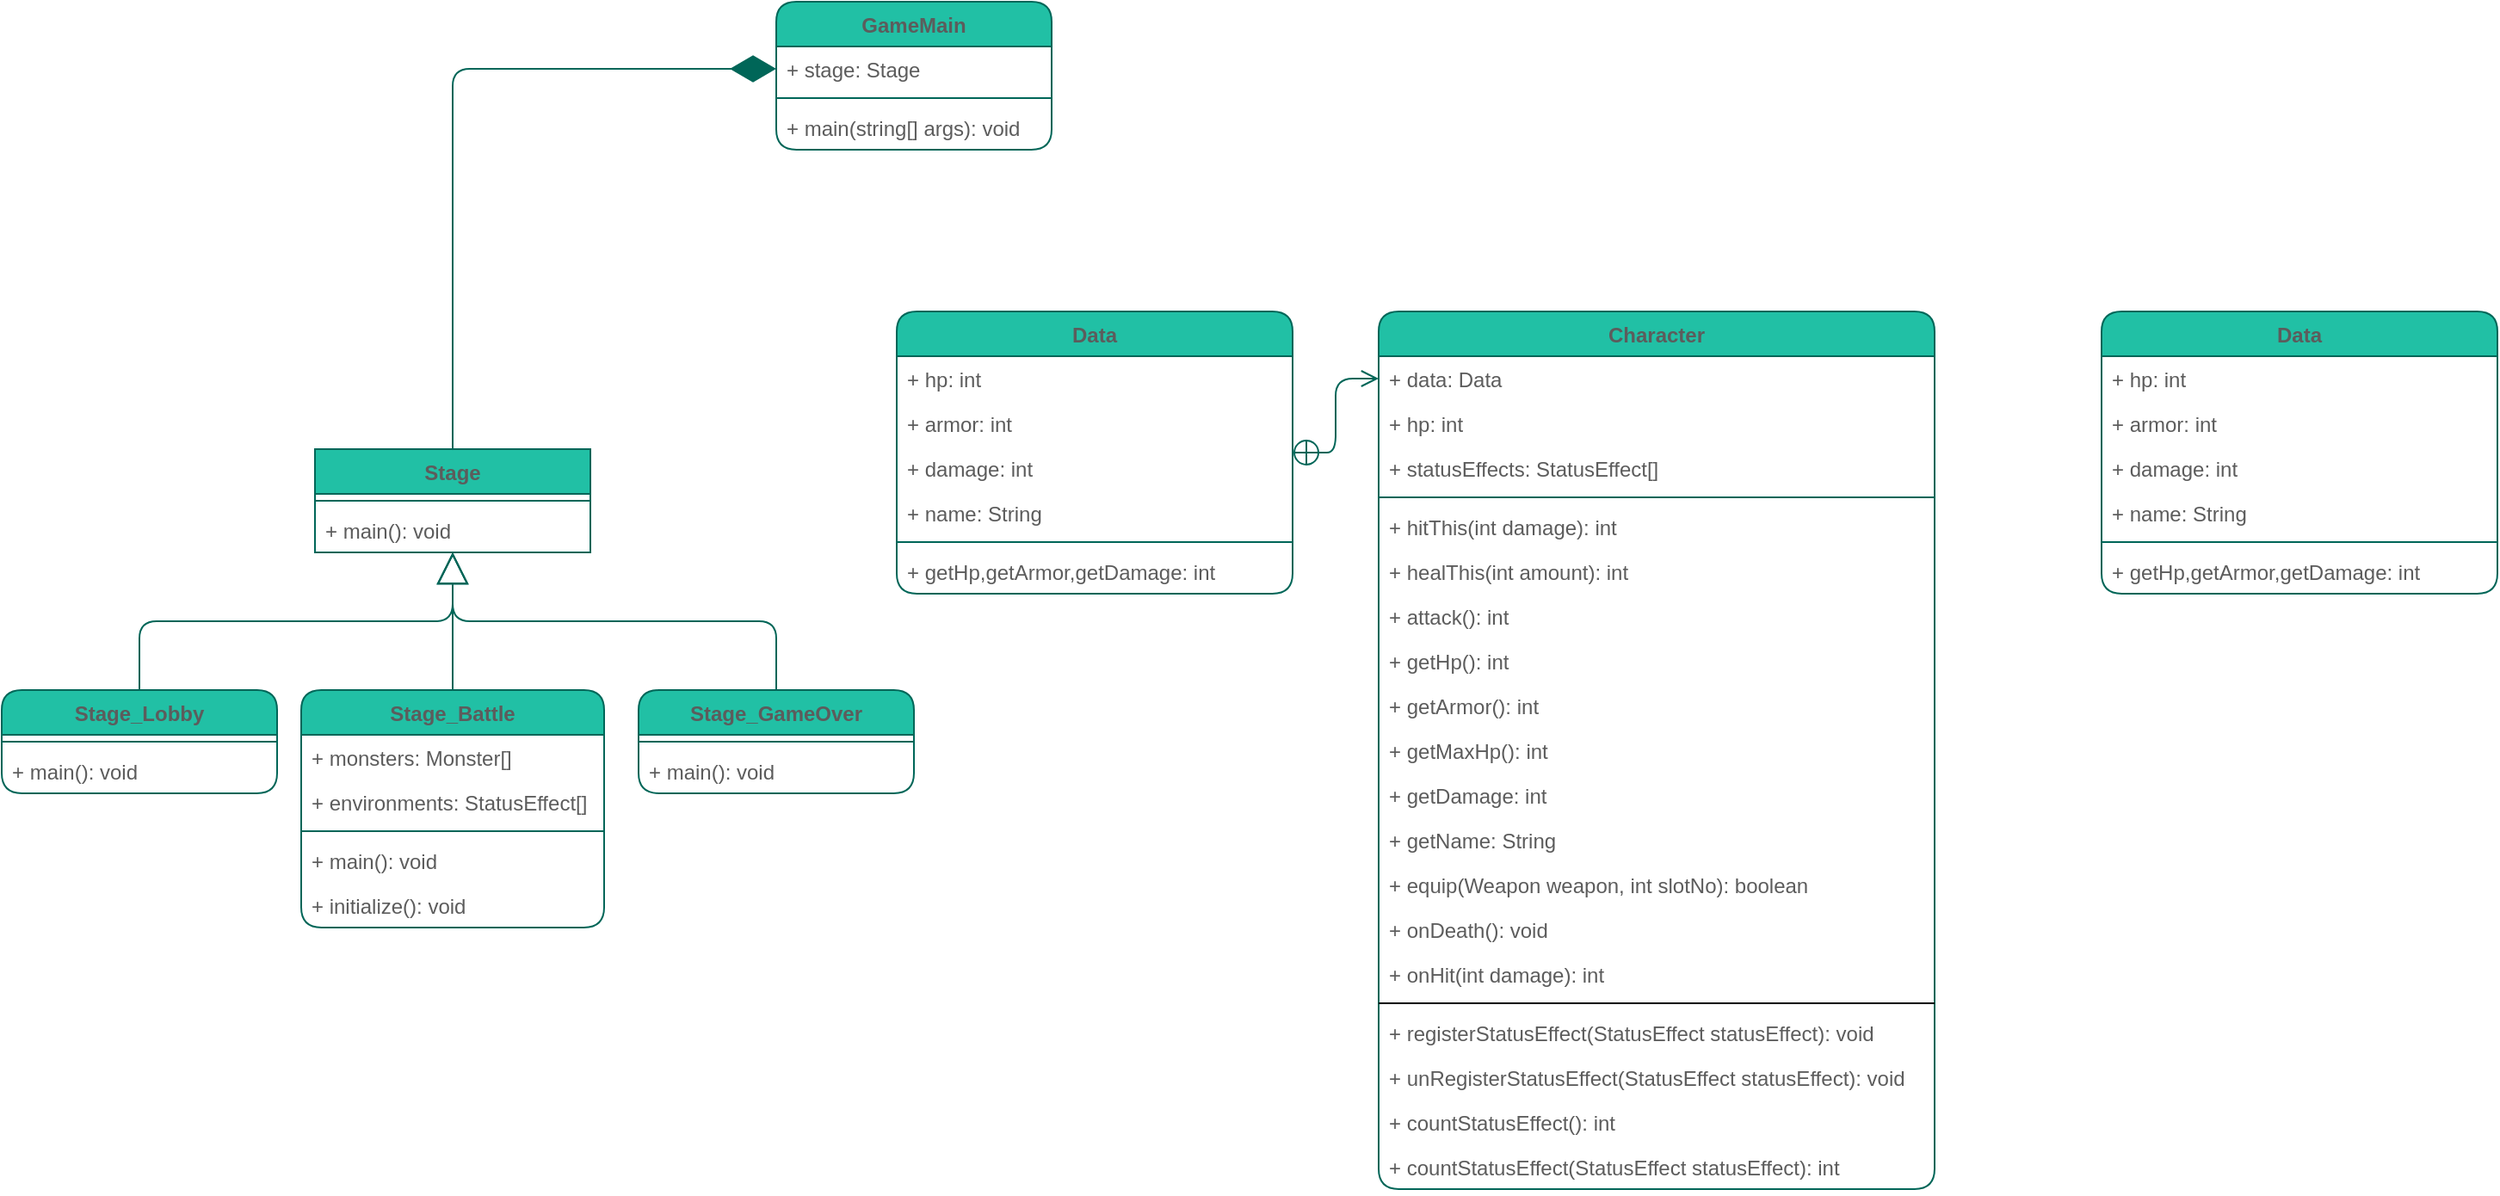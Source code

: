 <mxfile version="14.1.1" type="github">
  <diagram id="BWxFpB5nZAlgvFdPM-t_" name="Page-1">
    <mxGraphModel dx="2302" dy="888" grid="1" gridSize="10" guides="1" tooltips="1" connect="1" arrows="1" fold="1" page="1" pageScale="1" pageWidth="827" pageHeight="1169" math="0" shadow="0">
      <root>
        <mxCell id="0" />
        <mxCell id="1" parent="0" />
        <mxCell id="mh8AI9bPNSoJdGmhaGVJ-1" value="GameMain" style="swimlane;fontStyle=1;align=center;verticalAlign=top;childLayout=stackLayout;horizontal=1;startSize=26;horizontalStack=0;resizeParent=1;resizeParentMax=0;resizeLast=0;collapsible=1;marginBottom=0;fillColor=#21C0A5;strokeColor=#006658;fontColor=#5C5C5C;rounded=1;" vertex="1" parent="1">
          <mxGeometry x="430" y="10" width="160" height="86" as="geometry" />
        </mxCell>
        <mxCell id="mh8AI9bPNSoJdGmhaGVJ-2" value="+ stage: Stage" style="text;strokeColor=none;fillColor=none;align=left;verticalAlign=top;spacingLeft=4;spacingRight=4;overflow=hidden;rotatable=0;points=[[0,0.5],[1,0.5]];portConstraint=eastwest;fontColor=#5C5C5C;rounded=1;" vertex="1" parent="mh8AI9bPNSoJdGmhaGVJ-1">
          <mxGeometry y="26" width="160" height="26" as="geometry" />
        </mxCell>
        <mxCell id="mh8AI9bPNSoJdGmhaGVJ-3" value="" style="line;strokeWidth=1;fillColor=none;align=left;verticalAlign=middle;spacingTop=-1;spacingLeft=3;spacingRight=3;rotatable=0;labelPosition=right;points=[];portConstraint=eastwest;strokeColor=#006658;fontColor=#5C5C5C;rounded=1;" vertex="1" parent="mh8AI9bPNSoJdGmhaGVJ-1">
          <mxGeometry y="52" width="160" height="8" as="geometry" />
        </mxCell>
        <mxCell id="mh8AI9bPNSoJdGmhaGVJ-4" value="+ main(string[] args): void" style="text;strokeColor=none;fillColor=none;align=left;verticalAlign=top;spacingLeft=4;spacingRight=4;overflow=hidden;rotatable=0;points=[[0,0.5],[1,0.5]];portConstraint=eastwest;fontColor=#5C5C5C;rounded=1;" vertex="1" parent="mh8AI9bPNSoJdGmhaGVJ-1">
          <mxGeometry y="60" width="160" height="26" as="geometry" />
        </mxCell>
        <mxCell id="mh8AI9bPNSoJdGmhaGVJ-5" value="Stage_Lobby" style="swimlane;fontStyle=1;align=center;verticalAlign=top;childLayout=stackLayout;horizontal=1;startSize=26;horizontalStack=0;resizeParent=1;resizeParentMax=0;resizeLast=0;collapsible=1;marginBottom=0;fillColor=#21C0A5;strokeColor=#006658;fontColor=#5C5C5C;rounded=1;" vertex="1" parent="1">
          <mxGeometry x="-20" y="410" width="160" height="60" as="geometry" />
        </mxCell>
        <mxCell id="mh8AI9bPNSoJdGmhaGVJ-7" value="" style="line;strokeWidth=1;fillColor=none;align=left;verticalAlign=middle;spacingTop=-1;spacingLeft=3;spacingRight=3;rotatable=0;labelPosition=right;points=[];portConstraint=eastwest;strokeColor=#006658;fontColor=#5C5C5C;rounded=1;" vertex="1" parent="mh8AI9bPNSoJdGmhaGVJ-5">
          <mxGeometry y="26" width="160" height="8" as="geometry" />
        </mxCell>
        <mxCell id="mh8AI9bPNSoJdGmhaGVJ-8" value="+ main(): void" style="text;strokeColor=none;fillColor=none;align=left;verticalAlign=top;spacingLeft=4;spacingRight=4;overflow=hidden;rotatable=0;points=[[0,0.5],[1,0.5]];portConstraint=eastwest;fontColor=#5C5C5C;rounded=1;" vertex="1" parent="mh8AI9bPNSoJdGmhaGVJ-5">
          <mxGeometry y="34" width="160" height="26" as="geometry" />
        </mxCell>
        <mxCell id="mh8AI9bPNSoJdGmhaGVJ-9" value="Stage" style="swimlane;fontStyle=1;align=center;verticalAlign=top;childLayout=stackLayout;horizontal=1;startSize=26;horizontalStack=0;resizeParent=1;resizeParentMax=0;resizeLast=0;collapsible=1;marginBottom=0;fillColor=#21C0A5;strokeColor=#006658;fontColor=#5C5C5C;rounded=1;arcSize=0;" vertex="1" parent="1">
          <mxGeometry x="162" y="270" width="160" height="60" as="geometry" />
        </mxCell>
        <mxCell id="mh8AI9bPNSoJdGmhaGVJ-10" value="" style="line;strokeWidth=1;fillColor=none;align=left;verticalAlign=middle;spacingTop=-1;spacingLeft=3;spacingRight=3;rotatable=0;labelPosition=right;points=[];portConstraint=eastwest;strokeColor=#006658;fontColor=#5C5C5C;rounded=1;" vertex="1" parent="mh8AI9bPNSoJdGmhaGVJ-9">
          <mxGeometry y="26" width="160" height="8" as="geometry" />
        </mxCell>
        <mxCell id="mh8AI9bPNSoJdGmhaGVJ-11" value="+ main(): void" style="text;strokeColor=none;fillColor=none;align=left;verticalAlign=top;spacingLeft=4;spacingRight=4;overflow=hidden;rotatable=0;points=[[0,0.5],[1,0.5]];portConstraint=eastwest;fontColor=#5C5C5C;rounded=1;" vertex="1" parent="mh8AI9bPNSoJdGmhaGVJ-9">
          <mxGeometry y="34" width="160" height="26" as="geometry" />
        </mxCell>
        <mxCell id="mh8AI9bPNSoJdGmhaGVJ-13" value="Stage_Battle" style="swimlane;fontStyle=1;align=center;verticalAlign=top;childLayout=stackLayout;horizontal=1;startSize=26;horizontalStack=0;resizeParent=1;resizeParentMax=0;resizeLast=0;collapsible=1;marginBottom=0;fillColor=#21C0A5;strokeColor=#006658;fontColor=#5C5C5C;rounded=1;" vertex="1" parent="1">
          <mxGeometry x="154" y="410" width="176" height="138" as="geometry" />
        </mxCell>
        <mxCell id="mh8AI9bPNSoJdGmhaGVJ-14" value="+ monsters: Monster[]" style="text;strokeColor=none;fillColor=none;align=left;verticalAlign=top;spacingLeft=4;spacingRight=4;overflow=hidden;rotatable=0;points=[[0,0.5],[1,0.5]];portConstraint=eastwest;fontColor=#5C5C5C;rounded=1;" vertex="1" parent="mh8AI9bPNSoJdGmhaGVJ-13">
          <mxGeometry y="26" width="176" height="26" as="geometry" />
        </mxCell>
        <mxCell id="mh8AI9bPNSoJdGmhaGVJ-17" value="+ environments: StatusEffect[]" style="text;strokeColor=none;fillColor=none;align=left;verticalAlign=top;spacingLeft=4;spacingRight=4;overflow=hidden;rotatable=0;points=[[0,0.5],[1,0.5]];portConstraint=eastwest;fontColor=#5C5C5C;rounded=1;" vertex="1" parent="mh8AI9bPNSoJdGmhaGVJ-13">
          <mxGeometry y="52" width="176" height="26" as="geometry" />
        </mxCell>
        <mxCell id="mh8AI9bPNSoJdGmhaGVJ-15" value="" style="line;strokeWidth=1;fillColor=none;align=left;verticalAlign=middle;spacingTop=-1;spacingLeft=3;spacingRight=3;rotatable=0;labelPosition=right;points=[];portConstraint=eastwest;strokeColor=#006658;fontColor=#5C5C5C;rounded=1;" vertex="1" parent="mh8AI9bPNSoJdGmhaGVJ-13">
          <mxGeometry y="78" width="176" height="8" as="geometry" />
        </mxCell>
        <mxCell id="mh8AI9bPNSoJdGmhaGVJ-16" value="+ main(): void" style="text;strokeColor=none;fillColor=none;align=left;verticalAlign=top;spacingLeft=4;spacingRight=4;overflow=hidden;rotatable=0;points=[[0,0.5],[1,0.5]];portConstraint=eastwest;fontColor=#5C5C5C;rounded=1;" vertex="1" parent="mh8AI9bPNSoJdGmhaGVJ-13">
          <mxGeometry y="86" width="176" height="26" as="geometry" />
        </mxCell>
        <mxCell id="mh8AI9bPNSoJdGmhaGVJ-18" value="+ initialize(): void" style="text;strokeColor=none;fillColor=none;align=left;verticalAlign=top;spacingLeft=4;spacingRight=4;overflow=hidden;rotatable=0;points=[[0,0.5],[1,0.5]];portConstraint=eastwest;fontColor=#5C5C5C;rounded=1;" vertex="1" parent="mh8AI9bPNSoJdGmhaGVJ-13">
          <mxGeometry y="112" width="176" height="26" as="geometry" />
        </mxCell>
        <mxCell id="mh8AI9bPNSoJdGmhaGVJ-19" value="" style="endArrow=block;endSize=16;endFill=0;html=1;exitX=0.5;exitY=0;exitDx=0;exitDy=0;strokeColor=#006658;fontColor=#5C5C5C;edgeStyle=orthogonalEdgeStyle;" edge="1" parent="1" source="mh8AI9bPNSoJdGmhaGVJ-5" target="mh8AI9bPNSoJdGmhaGVJ-9">
          <mxGeometry width="160" relative="1" as="geometry">
            <mxPoint x="250" y="480" as="sourcePoint" />
            <mxPoint x="410" y="480" as="targetPoint" />
          </mxGeometry>
        </mxCell>
        <mxCell id="mh8AI9bPNSoJdGmhaGVJ-20" value="" style="endArrow=block;endSize=16;endFill=0;html=1;exitX=0.5;exitY=0;exitDx=0;exitDy=0;edgeStyle=orthogonalEdgeStyle;strokeColor=#006658;fontColor=#5C5C5C;" edge="1" parent="1" source="mh8AI9bPNSoJdGmhaGVJ-13" target="mh8AI9bPNSoJdGmhaGVJ-9">
          <mxGeometry width="160" relative="1" as="geometry">
            <mxPoint x="70" y="370" as="sourcePoint" />
            <mxPoint x="60" y="330" as="targetPoint" />
          </mxGeometry>
        </mxCell>
        <mxCell id="mh8AI9bPNSoJdGmhaGVJ-22" value="Stage_GameOver" style="swimlane;fontStyle=1;align=center;verticalAlign=top;childLayout=stackLayout;horizontal=1;startSize=26;horizontalStack=0;resizeParent=1;resizeParentMax=0;resizeLast=0;collapsible=1;marginBottom=0;fillColor=#21C0A5;strokeColor=#006658;fontColor=#5C5C5C;rounded=1;" vertex="1" parent="1">
          <mxGeometry x="350" y="410" width="160" height="60" as="geometry" />
        </mxCell>
        <mxCell id="mh8AI9bPNSoJdGmhaGVJ-23" value="" style="line;strokeWidth=1;fillColor=none;align=left;verticalAlign=middle;spacingTop=-1;spacingLeft=3;spacingRight=3;rotatable=0;labelPosition=right;points=[];portConstraint=eastwest;strokeColor=#006658;fontColor=#5C5C5C;rounded=1;" vertex="1" parent="mh8AI9bPNSoJdGmhaGVJ-22">
          <mxGeometry y="26" width="160" height="8" as="geometry" />
        </mxCell>
        <mxCell id="mh8AI9bPNSoJdGmhaGVJ-24" value="+ main(): void" style="text;strokeColor=none;fillColor=none;align=left;verticalAlign=top;spacingLeft=4;spacingRight=4;overflow=hidden;rotatable=0;points=[[0,0.5],[1,0.5]];portConstraint=eastwest;fontColor=#5C5C5C;rounded=1;" vertex="1" parent="mh8AI9bPNSoJdGmhaGVJ-22">
          <mxGeometry y="34" width="160" height="26" as="geometry" />
        </mxCell>
        <mxCell id="mh8AI9bPNSoJdGmhaGVJ-26" value="Data" style="swimlane;fontStyle=1;align=center;verticalAlign=top;childLayout=stackLayout;horizontal=1;startSize=26;horizontalStack=0;resizeParent=1;resizeParentMax=0;resizeLast=0;collapsible=1;marginBottom=0;fillColor=#21C0A5;strokeColor=#006658;fontColor=#5C5C5C;rounded=1;" vertex="1" parent="1">
          <mxGeometry x="500" y="190" width="230" height="164" as="geometry" />
        </mxCell>
        <mxCell id="mh8AI9bPNSoJdGmhaGVJ-29" value="+ hp: int&#xa;" style="text;strokeColor=none;fillColor=none;align=left;verticalAlign=top;spacingLeft=4;spacingRight=4;overflow=hidden;rotatable=0;points=[[0,0.5],[1,0.5]];portConstraint=eastwest;rounded=1;fontColor=#5C5C5C;" vertex="1" parent="mh8AI9bPNSoJdGmhaGVJ-26">
          <mxGeometry y="26" width="230" height="26" as="geometry" />
        </mxCell>
        <mxCell id="mh8AI9bPNSoJdGmhaGVJ-36" value="+ armor: int&#xa;" style="text;strokeColor=none;fillColor=none;align=left;verticalAlign=top;spacingLeft=4;spacingRight=4;overflow=hidden;rotatable=0;points=[[0,0.5],[1,0.5]];portConstraint=eastwest;rounded=1;fontColor=#5C5C5C;" vertex="1" parent="mh8AI9bPNSoJdGmhaGVJ-26">
          <mxGeometry y="52" width="230" height="26" as="geometry" />
        </mxCell>
        <mxCell id="mh8AI9bPNSoJdGmhaGVJ-37" value="+ damage: int&#xa;" style="text;strokeColor=none;fillColor=none;align=left;verticalAlign=top;spacingLeft=4;spacingRight=4;overflow=hidden;rotatable=0;points=[[0,0.5],[1,0.5]];portConstraint=eastwest;rounded=1;fontColor=#5C5C5C;" vertex="1" parent="mh8AI9bPNSoJdGmhaGVJ-26">
          <mxGeometry y="78" width="230" height="26" as="geometry" />
        </mxCell>
        <mxCell id="mh8AI9bPNSoJdGmhaGVJ-35" value="+ name: String&#xa;" style="text;strokeColor=none;fillColor=none;align=left;verticalAlign=top;spacingLeft=4;spacingRight=4;overflow=hidden;rotatable=0;points=[[0,0.5],[1,0.5]];portConstraint=eastwest;rounded=1;fontColor=#5C5C5C;" vertex="1" parent="mh8AI9bPNSoJdGmhaGVJ-26">
          <mxGeometry y="104" width="230" height="26" as="geometry" />
        </mxCell>
        <mxCell id="mh8AI9bPNSoJdGmhaGVJ-27" value="" style="line;strokeWidth=1;fillColor=none;align=left;verticalAlign=middle;spacingTop=-1;spacingLeft=3;spacingRight=3;rotatable=0;labelPosition=right;points=[];portConstraint=eastwest;strokeColor=#006658;fontColor=#5C5C5C;rounded=1;" vertex="1" parent="mh8AI9bPNSoJdGmhaGVJ-26">
          <mxGeometry y="130" width="230" height="8" as="geometry" />
        </mxCell>
        <mxCell id="mh8AI9bPNSoJdGmhaGVJ-28" value="+ getHp,getArmor,getDamage: int" style="text;strokeColor=none;fillColor=none;align=left;verticalAlign=top;spacingLeft=4;spacingRight=4;overflow=hidden;rotatable=0;points=[[0,0.5],[1,0.5]];portConstraint=eastwest;fontColor=#5C5C5C;rounded=1;" vertex="1" parent="mh8AI9bPNSoJdGmhaGVJ-26">
          <mxGeometry y="138" width="230" height="26" as="geometry" />
        </mxCell>
        <mxCell id="mh8AI9bPNSoJdGmhaGVJ-30" value="Character" style="swimlane;fontStyle=1;align=center;verticalAlign=top;childLayout=stackLayout;horizontal=1;startSize=26;horizontalStack=0;resizeParent=1;resizeParentMax=0;resizeLast=0;collapsible=1;marginBottom=0;fillColor=#21C0A5;strokeColor=#006658;fontColor=#5C5C5C;rounded=1;" vertex="1" parent="1">
          <mxGeometry x="780" y="190" width="323" height="510" as="geometry" />
        </mxCell>
        <mxCell id="mh8AI9bPNSoJdGmhaGVJ-31" value="+ data: Data" style="text;strokeColor=none;fillColor=none;align=left;verticalAlign=top;spacingLeft=4;spacingRight=4;overflow=hidden;rotatable=0;points=[[0,0.5],[1,0.5]];portConstraint=eastwest;rounded=1;fontColor=#5C5C5C;" vertex="1" parent="mh8AI9bPNSoJdGmhaGVJ-30">
          <mxGeometry y="26" width="323" height="26" as="geometry" />
        </mxCell>
        <mxCell id="mh8AI9bPNSoJdGmhaGVJ-39" value="+ hp: int" style="text;strokeColor=none;fillColor=none;align=left;verticalAlign=top;spacingLeft=4;spacingRight=4;overflow=hidden;rotatable=0;points=[[0,0.5],[1,0.5]];portConstraint=eastwest;rounded=1;fontColor=#5C5C5C;" vertex="1" parent="mh8AI9bPNSoJdGmhaGVJ-30">
          <mxGeometry y="52" width="323" height="26" as="geometry" />
        </mxCell>
        <mxCell id="mh8AI9bPNSoJdGmhaGVJ-40" value="+ statusEffects: StatusEffect[]" style="text;strokeColor=none;fillColor=none;align=left;verticalAlign=top;spacingLeft=4;spacingRight=4;overflow=hidden;rotatable=0;points=[[0,0.5],[1,0.5]];portConstraint=eastwest;rounded=1;fontColor=#5C5C5C;" vertex="1" parent="mh8AI9bPNSoJdGmhaGVJ-30">
          <mxGeometry y="78" width="323" height="26" as="geometry" />
        </mxCell>
        <mxCell id="mh8AI9bPNSoJdGmhaGVJ-32" value="" style="line;strokeWidth=1;fillColor=none;align=left;verticalAlign=middle;spacingTop=-1;spacingLeft=3;spacingRight=3;rotatable=0;labelPosition=right;points=[];portConstraint=eastwest;strokeColor=#006658;fontColor=#5C5C5C;rounded=1;" vertex="1" parent="mh8AI9bPNSoJdGmhaGVJ-30">
          <mxGeometry y="104" width="323" height="8" as="geometry" />
        </mxCell>
        <mxCell id="mh8AI9bPNSoJdGmhaGVJ-33" value="+ hitThis(int damage): int " style="text;strokeColor=none;fillColor=none;align=left;verticalAlign=top;spacingLeft=4;spacingRight=4;overflow=hidden;rotatable=0;points=[[0,0.5],[1,0.5]];portConstraint=eastwest;fontColor=#5C5C5C;rounded=1;" vertex="1" parent="mh8AI9bPNSoJdGmhaGVJ-30">
          <mxGeometry y="112" width="323" height="26" as="geometry" />
        </mxCell>
        <mxCell id="mh8AI9bPNSoJdGmhaGVJ-54" value="+ healThis(int amount): int " style="text;strokeColor=none;fillColor=none;align=left;verticalAlign=top;spacingLeft=4;spacingRight=4;overflow=hidden;rotatable=0;points=[[0,0.5],[1,0.5]];portConstraint=eastwest;fontColor=#5C5C5C;rounded=1;" vertex="1" parent="mh8AI9bPNSoJdGmhaGVJ-30">
          <mxGeometry y="138" width="323" height="26" as="geometry" />
        </mxCell>
        <mxCell id="mh8AI9bPNSoJdGmhaGVJ-56" value="+ attack(): int " style="text;strokeColor=none;fillColor=none;align=left;verticalAlign=top;spacingLeft=4;spacingRight=4;overflow=hidden;rotatable=0;points=[[0,0.5],[1,0.5]];portConstraint=eastwest;fontColor=#5C5C5C;rounded=1;" vertex="1" parent="mh8AI9bPNSoJdGmhaGVJ-30">
          <mxGeometry y="164" width="323" height="26" as="geometry" />
        </mxCell>
        <mxCell id="mh8AI9bPNSoJdGmhaGVJ-57" value="+ getHp(): int " style="text;strokeColor=none;fillColor=none;align=left;verticalAlign=top;spacingLeft=4;spacingRight=4;overflow=hidden;rotatable=0;points=[[0,0.5],[1,0.5]];portConstraint=eastwest;fontColor=#5C5C5C;rounded=1;" vertex="1" parent="mh8AI9bPNSoJdGmhaGVJ-30">
          <mxGeometry y="190" width="323" height="26" as="geometry" />
        </mxCell>
        <mxCell id="mh8AI9bPNSoJdGmhaGVJ-58" value="+ getArmor(): int " style="text;strokeColor=none;fillColor=none;align=left;verticalAlign=top;spacingLeft=4;spacingRight=4;overflow=hidden;rotatable=0;points=[[0,0.5],[1,0.5]];portConstraint=eastwest;fontColor=#5C5C5C;rounded=1;" vertex="1" parent="mh8AI9bPNSoJdGmhaGVJ-30">
          <mxGeometry y="216" width="323" height="26" as="geometry" />
        </mxCell>
        <mxCell id="mh8AI9bPNSoJdGmhaGVJ-61" value="+ getMaxHp(): int " style="text;strokeColor=none;fillColor=none;align=left;verticalAlign=top;spacingLeft=4;spacingRight=4;overflow=hidden;rotatable=0;points=[[0,0.5],[1,0.5]];portConstraint=eastwest;fontColor=#5C5C5C;rounded=1;" vertex="1" parent="mh8AI9bPNSoJdGmhaGVJ-30">
          <mxGeometry y="242" width="323" height="26" as="geometry" />
        </mxCell>
        <mxCell id="mh8AI9bPNSoJdGmhaGVJ-62" value="+ getDamage: int " style="text;strokeColor=none;fillColor=none;align=left;verticalAlign=top;spacingLeft=4;spacingRight=4;overflow=hidden;rotatable=0;points=[[0,0.5],[1,0.5]];portConstraint=eastwest;fontColor=#5C5C5C;rounded=1;" vertex="1" parent="mh8AI9bPNSoJdGmhaGVJ-30">
          <mxGeometry y="268" width="323" height="26" as="geometry" />
        </mxCell>
        <mxCell id="mh8AI9bPNSoJdGmhaGVJ-63" value="+ getName: String " style="text;strokeColor=none;fillColor=none;align=left;verticalAlign=top;spacingLeft=4;spacingRight=4;overflow=hidden;rotatable=0;points=[[0,0.5],[1,0.5]];portConstraint=eastwest;fontColor=#5C5C5C;rounded=1;" vertex="1" parent="mh8AI9bPNSoJdGmhaGVJ-30">
          <mxGeometry y="294" width="323" height="26" as="geometry" />
        </mxCell>
        <mxCell id="mh8AI9bPNSoJdGmhaGVJ-59" value="+ equip(Weapon weapon, int slotNo): boolean " style="text;strokeColor=none;fillColor=none;align=left;verticalAlign=top;spacingLeft=4;spacingRight=4;overflow=hidden;rotatable=0;points=[[0,0.5],[1,0.5]];portConstraint=eastwest;fontColor=#5C5C5C;rounded=1;" vertex="1" parent="mh8AI9bPNSoJdGmhaGVJ-30">
          <mxGeometry y="320" width="323" height="26" as="geometry" />
        </mxCell>
        <mxCell id="mh8AI9bPNSoJdGmhaGVJ-55" value="+ onDeath(): void " style="text;strokeColor=none;fillColor=none;align=left;verticalAlign=top;spacingLeft=4;spacingRight=4;overflow=hidden;rotatable=0;points=[[0,0.5],[1,0.5]];portConstraint=eastwest;fontColor=#5C5C5C;rounded=1;" vertex="1" parent="mh8AI9bPNSoJdGmhaGVJ-30">
          <mxGeometry y="346" width="323" height="26" as="geometry" />
        </mxCell>
        <mxCell id="mh8AI9bPNSoJdGmhaGVJ-53" value="+ onHit(int damage): int " style="text;strokeColor=none;fillColor=none;align=left;verticalAlign=top;spacingLeft=4;spacingRight=4;overflow=hidden;rotatable=0;points=[[0,0.5],[1,0.5]];portConstraint=eastwest;fontColor=#5C5C5C;rounded=1;" vertex="1" parent="mh8AI9bPNSoJdGmhaGVJ-30">
          <mxGeometry y="372" width="323" height="26" as="geometry" />
        </mxCell>
        <mxCell id="mh8AI9bPNSoJdGmhaGVJ-60" style="edgeStyle=orthogonalEdgeStyle;rounded=1;orthogonalLoop=1;jettySize=auto;html=1;exitX=1;exitY=0.5;exitDx=0;exitDy=0;strokeColor=#006658;fillColor=#21C0A5;fontColor=#5C5C5C;" edge="1" parent="mh8AI9bPNSoJdGmhaGVJ-30" source="mh8AI9bPNSoJdGmhaGVJ-57" target="mh8AI9bPNSoJdGmhaGVJ-57">
          <mxGeometry relative="1" as="geometry" />
        </mxCell>
        <mxCell id="mh8AI9bPNSoJdGmhaGVJ-72" value="" style="line;strokeWidth=1;fillColor=none;align=left;verticalAlign=middle;spacingTop=-1;spacingLeft=3;spacingRight=3;rotatable=0;labelPosition=right;points=[];portConstraint=eastwest;rounded=1;fontColor=#5C5C5C;" vertex="1" parent="mh8AI9bPNSoJdGmhaGVJ-30">
          <mxGeometry y="398" width="323" height="8" as="geometry" />
        </mxCell>
        <mxCell id="mh8AI9bPNSoJdGmhaGVJ-64" value="+ registerStatusEffect(StatusEffect statusEffect): void " style="text;strokeColor=none;fillColor=none;align=left;verticalAlign=top;spacingLeft=4;spacingRight=4;overflow=hidden;rotatable=0;points=[[0,0.5],[1,0.5]];portConstraint=eastwest;fontColor=#5C5C5C;rounded=1;" vertex="1" parent="mh8AI9bPNSoJdGmhaGVJ-30">
          <mxGeometry y="406" width="323" height="26" as="geometry" />
        </mxCell>
        <mxCell id="mh8AI9bPNSoJdGmhaGVJ-67" value="+ unRegisterStatusEffect(StatusEffect statusEffect): void " style="text;strokeColor=none;fillColor=none;align=left;verticalAlign=top;spacingLeft=4;spacingRight=4;overflow=hidden;rotatable=0;points=[[0,0.5],[1,0.5]];portConstraint=eastwest;fontColor=#5C5C5C;rounded=1;" vertex="1" parent="mh8AI9bPNSoJdGmhaGVJ-30">
          <mxGeometry y="432" width="323" height="26" as="geometry" />
        </mxCell>
        <mxCell id="mh8AI9bPNSoJdGmhaGVJ-68" value="+ countStatusEffect(): int " style="text;strokeColor=none;fillColor=none;align=left;verticalAlign=top;spacingLeft=4;spacingRight=4;overflow=hidden;rotatable=0;points=[[0,0.5],[1,0.5]];portConstraint=eastwest;fontColor=#5C5C5C;rounded=1;" vertex="1" parent="mh8AI9bPNSoJdGmhaGVJ-30">
          <mxGeometry y="458" width="323" height="26" as="geometry" />
        </mxCell>
        <mxCell id="mh8AI9bPNSoJdGmhaGVJ-69" value="+ countStatusEffect(StatusEffect statusEffect): int " style="text;strokeColor=none;fillColor=none;align=left;verticalAlign=top;spacingLeft=4;spacingRight=4;overflow=hidden;rotatable=0;points=[[0,0.5],[1,0.5]];portConstraint=eastwest;fontColor=#5C5C5C;rounded=1;" vertex="1" parent="mh8AI9bPNSoJdGmhaGVJ-30">
          <mxGeometry y="484" width="323" height="26" as="geometry" />
        </mxCell>
        <mxCell id="mh8AI9bPNSoJdGmhaGVJ-34" value="" style="endArrow=open;startArrow=circlePlus;endFill=0;startFill=0;endSize=8;html=1;strokeColor=#006658;fillColor=#21C0A5;fontColor=#5C5C5C;entryX=0;entryY=0.5;entryDx=0;entryDy=0;edgeStyle=orthogonalEdgeStyle;" edge="1" parent="1" source="mh8AI9bPNSoJdGmhaGVJ-26" target="mh8AI9bPNSoJdGmhaGVJ-31">
          <mxGeometry width="160" relative="1" as="geometry">
            <mxPoint x="1227" y="80" as="sourcePoint" />
            <mxPoint x="1247" y="49" as="targetPoint" />
          </mxGeometry>
        </mxCell>
        <mxCell id="mh8AI9bPNSoJdGmhaGVJ-38" value="" style="endArrow=block;endSize=16;endFill=0;html=1;strokeColor=#006658;fontColor=#5C5C5C;edgeStyle=orthogonalEdgeStyle;exitX=0.5;exitY=0;exitDx=0;exitDy=0;" edge="1" parent="1" source="mh8AI9bPNSoJdGmhaGVJ-22" target="mh8AI9bPNSoJdGmhaGVJ-9">
          <mxGeometry width="160" relative="1" as="geometry">
            <mxPoint x="70" y="420" as="sourcePoint" />
            <mxPoint x="172" y="295" as="targetPoint" />
          </mxGeometry>
        </mxCell>
        <mxCell id="mh8AI9bPNSoJdGmhaGVJ-70" value="" style="endArrow=diamondThin;endFill=1;endSize=24;html=1;strokeColor=#006658;fillColor=#21C0A5;fontColor=#5C5C5C;entryX=0;entryY=0.5;entryDx=0;entryDy=0;edgeStyle=orthogonalEdgeStyle;" edge="1" parent="1" source="mh8AI9bPNSoJdGmhaGVJ-9" target="mh8AI9bPNSoJdGmhaGVJ-2">
          <mxGeometry width="160" relative="1" as="geometry">
            <mxPoint x="290" y="70" as="sourcePoint" />
            <mxPoint x="550" y="220" as="targetPoint" />
          </mxGeometry>
        </mxCell>
        <mxCell id="mh8AI9bPNSoJdGmhaGVJ-73" value="Data" style="swimlane;fontStyle=1;align=center;verticalAlign=top;childLayout=stackLayout;horizontal=1;startSize=26;horizontalStack=0;resizeParent=1;resizeParentMax=0;resizeLast=0;collapsible=1;marginBottom=0;fillColor=#21C0A5;strokeColor=#006658;fontColor=#5C5C5C;rounded=1;" vertex="1" parent="1">
          <mxGeometry x="1200" y="190" width="230" height="164" as="geometry" />
        </mxCell>
        <mxCell id="mh8AI9bPNSoJdGmhaGVJ-74" value="+ hp: int&#xa;" style="text;strokeColor=none;fillColor=none;align=left;verticalAlign=top;spacingLeft=4;spacingRight=4;overflow=hidden;rotatable=0;points=[[0,0.5],[1,0.5]];portConstraint=eastwest;rounded=1;fontColor=#5C5C5C;" vertex="1" parent="mh8AI9bPNSoJdGmhaGVJ-73">
          <mxGeometry y="26" width="230" height="26" as="geometry" />
        </mxCell>
        <mxCell id="mh8AI9bPNSoJdGmhaGVJ-75" value="+ armor: int&#xa;" style="text;strokeColor=none;fillColor=none;align=left;verticalAlign=top;spacingLeft=4;spacingRight=4;overflow=hidden;rotatable=0;points=[[0,0.5],[1,0.5]];portConstraint=eastwest;rounded=1;fontColor=#5C5C5C;" vertex="1" parent="mh8AI9bPNSoJdGmhaGVJ-73">
          <mxGeometry y="52" width="230" height="26" as="geometry" />
        </mxCell>
        <mxCell id="mh8AI9bPNSoJdGmhaGVJ-76" value="+ damage: int&#xa;" style="text;strokeColor=none;fillColor=none;align=left;verticalAlign=top;spacingLeft=4;spacingRight=4;overflow=hidden;rotatable=0;points=[[0,0.5],[1,0.5]];portConstraint=eastwest;rounded=1;fontColor=#5C5C5C;" vertex="1" parent="mh8AI9bPNSoJdGmhaGVJ-73">
          <mxGeometry y="78" width="230" height="26" as="geometry" />
        </mxCell>
        <mxCell id="mh8AI9bPNSoJdGmhaGVJ-77" value="+ name: String&#xa;" style="text;strokeColor=none;fillColor=none;align=left;verticalAlign=top;spacingLeft=4;spacingRight=4;overflow=hidden;rotatable=0;points=[[0,0.5],[1,0.5]];portConstraint=eastwest;rounded=1;fontColor=#5C5C5C;" vertex="1" parent="mh8AI9bPNSoJdGmhaGVJ-73">
          <mxGeometry y="104" width="230" height="26" as="geometry" />
        </mxCell>
        <mxCell id="mh8AI9bPNSoJdGmhaGVJ-78" value="" style="line;strokeWidth=1;fillColor=none;align=left;verticalAlign=middle;spacingTop=-1;spacingLeft=3;spacingRight=3;rotatable=0;labelPosition=right;points=[];portConstraint=eastwest;strokeColor=#006658;fontColor=#5C5C5C;rounded=1;" vertex="1" parent="mh8AI9bPNSoJdGmhaGVJ-73">
          <mxGeometry y="130" width="230" height="8" as="geometry" />
        </mxCell>
        <mxCell id="mh8AI9bPNSoJdGmhaGVJ-79" value="+ getHp,getArmor,getDamage: int" style="text;strokeColor=none;fillColor=none;align=left;verticalAlign=top;spacingLeft=4;spacingRight=4;overflow=hidden;rotatable=0;points=[[0,0.5],[1,0.5]];portConstraint=eastwest;fontColor=#5C5C5C;rounded=1;" vertex="1" parent="mh8AI9bPNSoJdGmhaGVJ-73">
          <mxGeometry y="138" width="230" height="26" as="geometry" />
        </mxCell>
      </root>
    </mxGraphModel>
  </diagram>
</mxfile>
